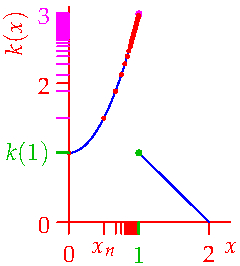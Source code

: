 settings.tex="pdflatex";

texpreamble("\usepackage{amsmath}
\usepackage{amsthm,amssymb}
\usepackage{mathpazo}
\usepackage[svgnames]{xcolor}
");
import graph;

size(120,135,IgnoreAspect);

real f(real x){return 1+2x^2;}
real g(real x){return 2-x;}

path p=graph(f,0,0.99);
path q=graph(g,1,2);

draw(p,blue);
draw(q,blue);
dot((1,f(1)),magenta,NoFill);
dot((1,g(1)),heavygreen);

xaxis(0,2.3,red,RightTicks(new real[]{0,2,3}));
yaxis("$k(x)$",0,3.1,red,LeftTicks(new real[]{0,2}));
labelx("$x$",2.3,red);

//real d=1-0.15;
//xtick(Label("$x$",align=N),d,heavygreen);
//draw((d,0.6)--(d,f(d))--(0,f(d)),heavygreen+dashed,Arrow(Relative(0.88)));
//ytick(Label("$k(x_n)$",align=E),f(1-0.1),heavygreen);

int n=175;
for(int i=1; i<=n; ++i){
	xtick(1-1/i,S,red);
	dot((1-1/i,f(1-1/i)),linewidth(2)+red);
	ytick(f(1-1/i),W,magenta);
	}
xtick(Label("$1$",align=S),1,S,heavygreen+linewidth(1));
ytick(Label("$k(1)$",align=W),1,W,heavygreen+linewidth(1));
ytick(Label("$3$",align=W),3,W,magenta+linewidth(1));
labelx("$x_n$",0.5,S,red);